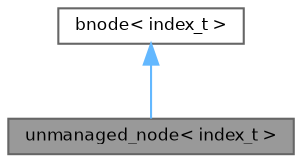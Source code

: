 digraph "unmanaged_node&lt; index_t &gt;"
{
 // LATEX_PDF_SIZE
  bgcolor="transparent";
  edge [fontname=Helvetica,fontsize=8,labelfontname=Helvetica,labelfontsize=8];
  node [fontname=Helvetica,fontsize=8,shape=box,height=0.2,width=0.4];
  Node1 [id="Node000001",label="unmanaged_node\< index_t \>",height=0.2,width=0.4,color="gray40", fillcolor="grey60", style="filled", fontcolor="black",tooltip="A hierarchical node in a pathfinding context, requires manual memory management."];
  Node2 -> Node1 [id="edge1_Node000001_Node000002",dir="back",color="steelblue1",style="solid",tooltip=" "];
  Node2 [id="Node000002",label="bnode\< index_t \>",height=0.2,width=0.4,color="gray40", fillcolor="white", style="filled",URL="$da/d98/structchdr_1_1solvers_1_1bnode.html",tooltip="Base class for pathfinding nodes."];
}
